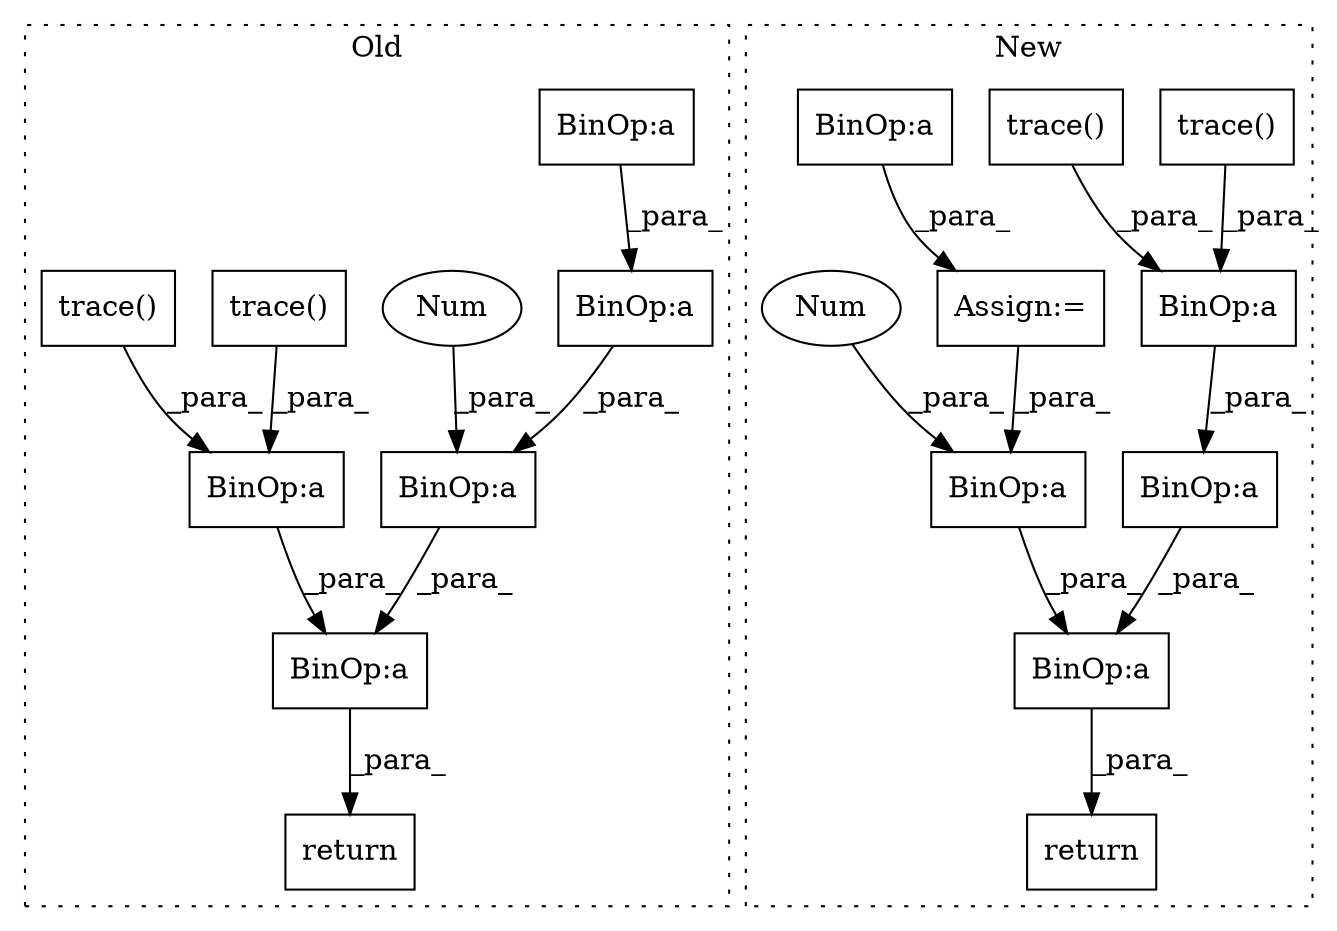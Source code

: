 digraph G {
subgraph cluster0 {
1 [label="return" a="93" s="8485" l="7" shape="box"];
7 [label="BinOp:a" a="82" s="8430" l="3" shape="box"];
9 [label="BinOp:a" a="82" s="8554" l="3" shape="box"];
10 [label="BinOp:a" a="82" s="8496" l="35" shape="box"];
12 [label="BinOp:a" a="82" s="8530" l="23" shape="box"];
14 [label="BinOp:a" a="82" s="8372" l="3" shape="box"];
15 [label="trace()" a="75" s="8509,8527" l="12,1" shape="box"];
16 [label="Num" a="76" s="8553" l="1" shape="ellipse"];
19 [label="trace()" a="75" s="8531,8549" l="12,1" shape="box"];
label = "Old";
style="dotted";
}
subgraph cluster1 {
2 [label="trace()" a="75" s="6753" l="14" shape="box"];
3 [label="return" a="93" s="6843" l="7" shape="box"];
4 [label="Assign:=" a="68" s="6773" l="3" shape="box"];
5 [label="BinOp:a" a="82" s="6803" l="3" shape="box"];
6 [label="BinOp:a" a="82" s="6851" l="7" shape="box"];
8 [label="BinOp:a" a="82" s="6859" l="3" shape="box"];
11 [label="BinOp:a" a="82" s="6851" l="3" shape="box"];
13 [label="BinOp:a" a="82" s="6750" l="3" shape="box"];
17 [label="Num" a="76" s="6858" l="1" shape="ellipse"];
18 [label="trace()" a="75" s="6736" l="14" shape="box"];
label = "New";
style="dotted";
}
2 -> 13 [label="_para_"];
4 -> 8 [label="_para_"];
5 -> 4 [label="_para_"];
6 -> 3 [label="_para_"];
7 -> 9 [label="_para_"];
8 -> 6 [label="_para_"];
9 -> 12 [label="_para_"];
10 -> 12 [label="_para_"];
11 -> 6 [label="_para_"];
12 -> 1 [label="_para_"];
13 -> 11 [label="_para_"];
14 -> 7 [label="_para_"];
15 -> 10 [label="_para_"];
16 -> 9 [label="_para_"];
17 -> 8 [label="_para_"];
18 -> 13 [label="_para_"];
19 -> 10 [label="_para_"];
}